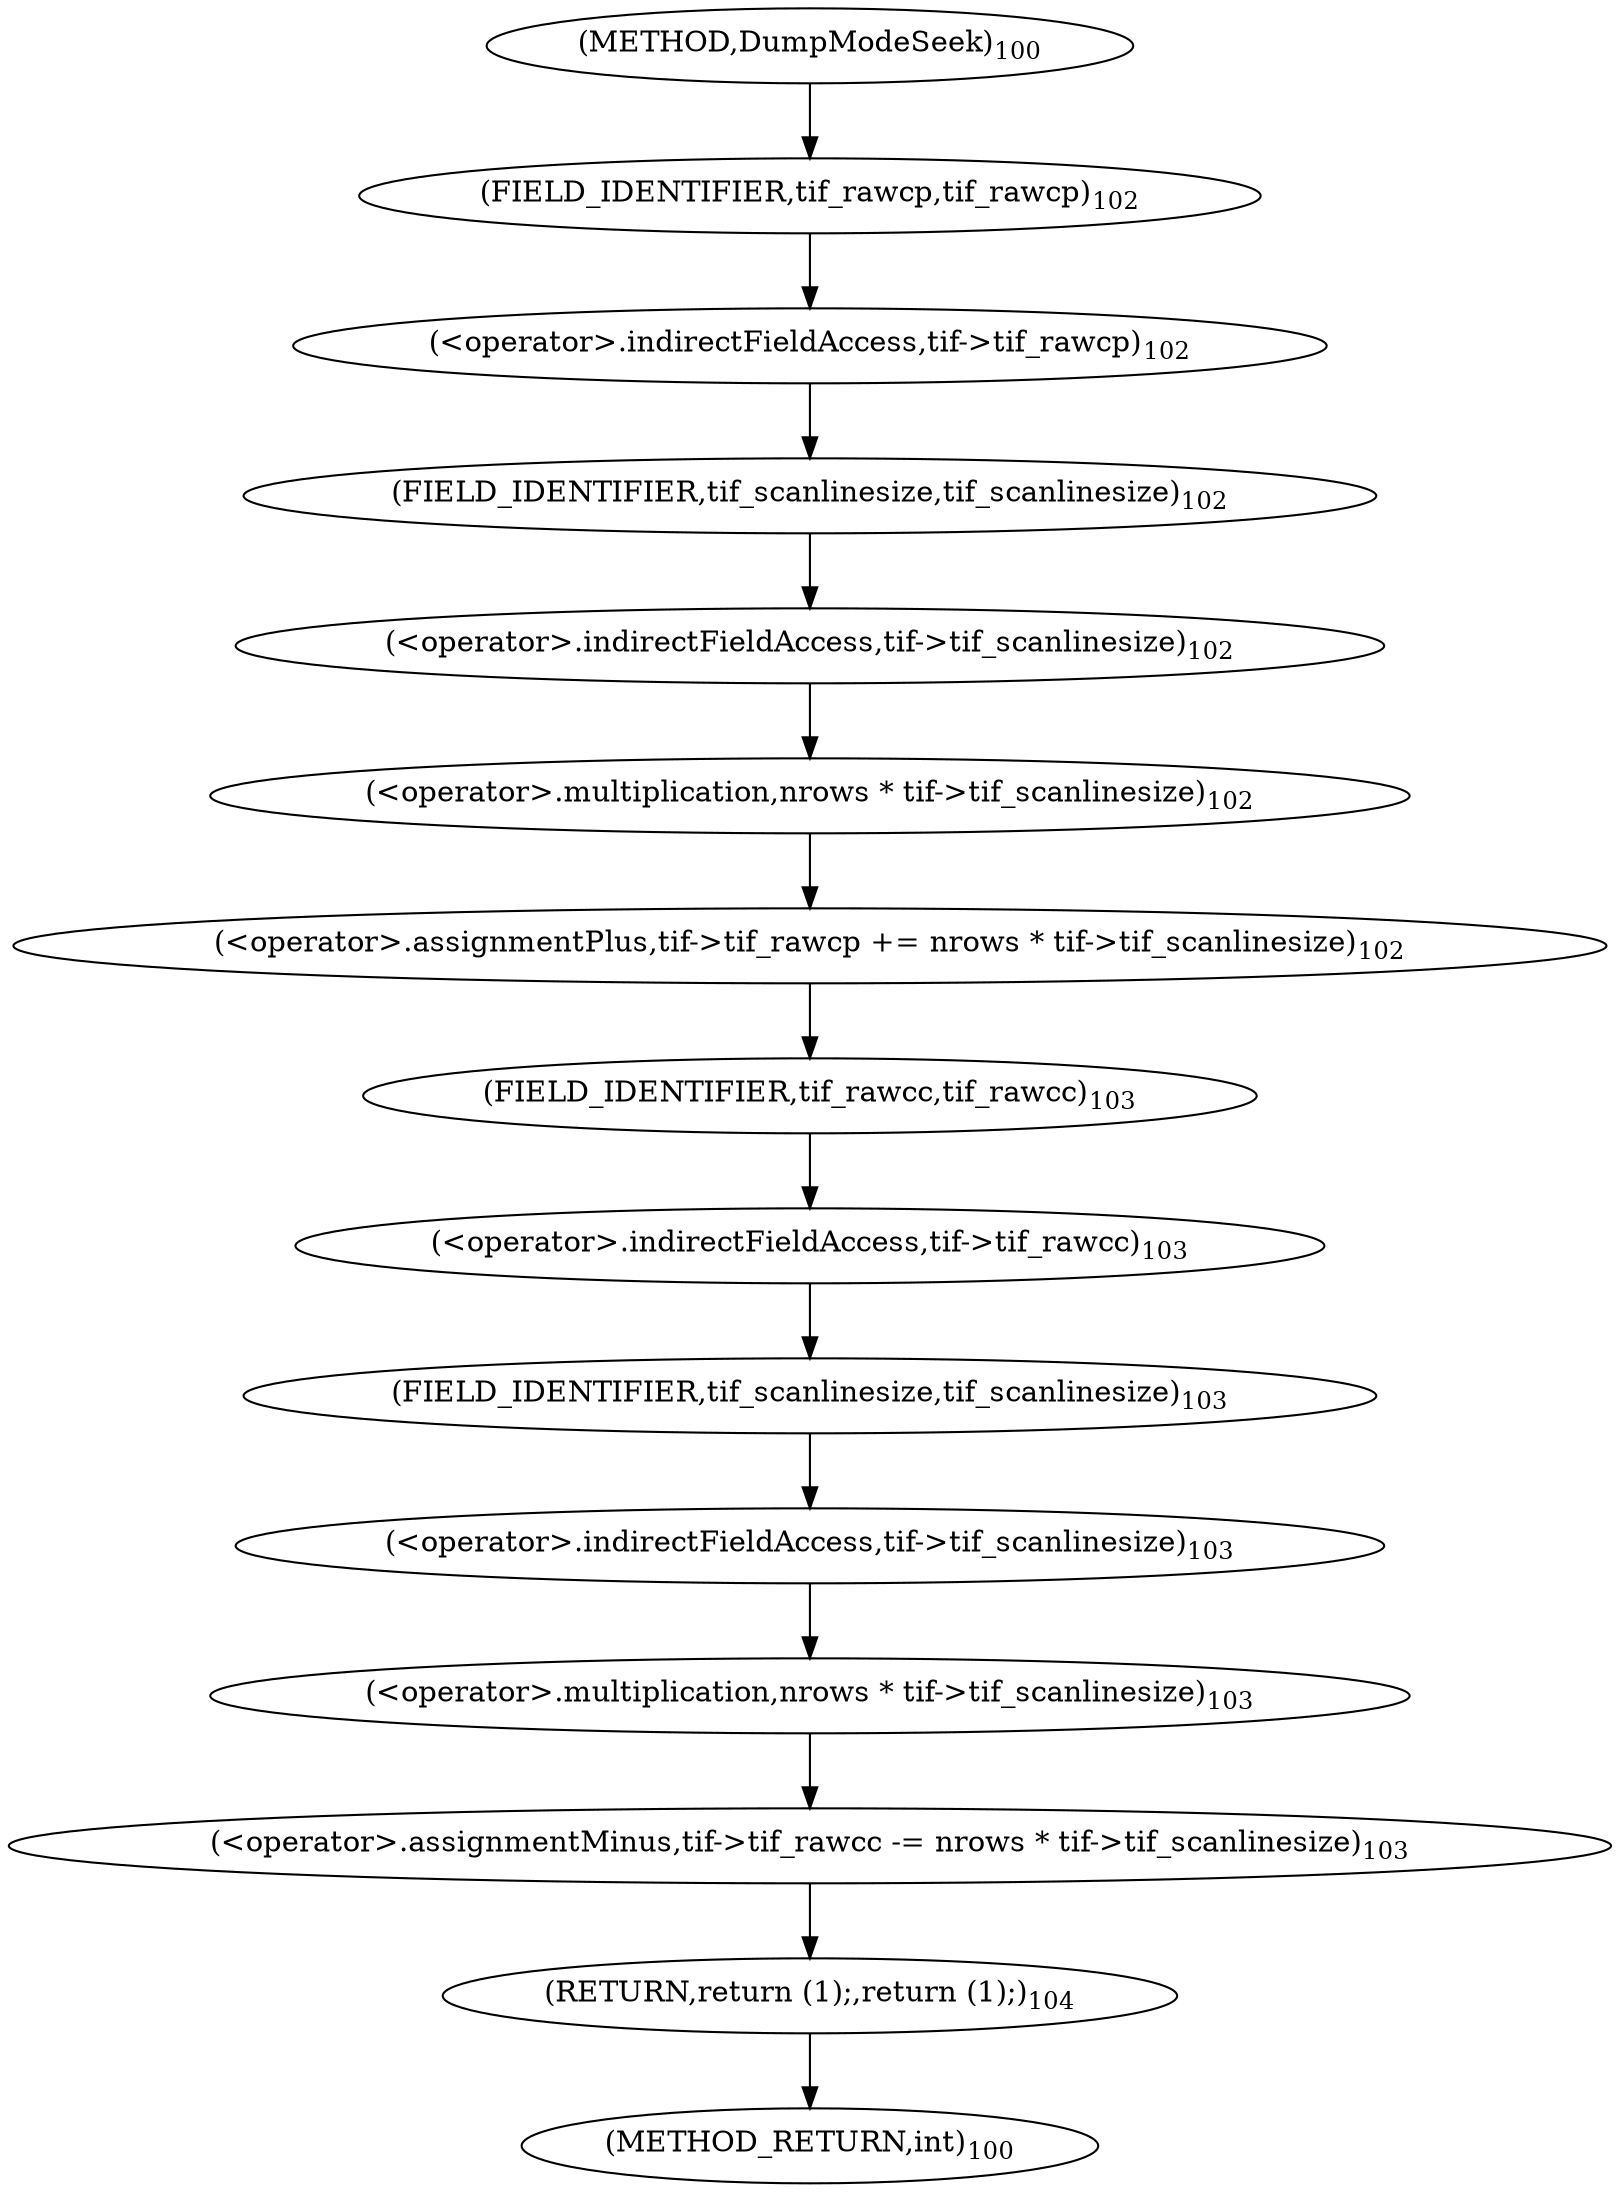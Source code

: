 digraph "DumpModeSeek" {  
"63840" [label = <(&lt;operator&gt;.assignmentPlus,tif-&gt;tif_rawcp += nrows * tif-&gt;tif_scanlinesize)<SUB>102</SUB>> ]
"63849" [label = <(&lt;operator&gt;.assignmentMinus,tif-&gt;tif_rawcc -= nrows * tif-&gt;tif_scanlinesize)<SUB>103</SUB>> ]
"63858" [label = <(RETURN,return (1);,return (1);)<SUB>104</SUB>> ]
"63841" [label = <(&lt;operator&gt;.indirectFieldAccess,tif-&gt;tif_rawcp)<SUB>102</SUB>> ]
"63844" [label = <(&lt;operator&gt;.multiplication,nrows * tif-&gt;tif_scanlinesize)<SUB>102</SUB>> ]
"63850" [label = <(&lt;operator&gt;.indirectFieldAccess,tif-&gt;tif_rawcc)<SUB>103</SUB>> ]
"63853" [label = <(&lt;operator&gt;.multiplication,nrows * tif-&gt;tif_scanlinesize)<SUB>103</SUB>> ]
"63843" [label = <(FIELD_IDENTIFIER,tif_rawcp,tif_rawcp)<SUB>102</SUB>> ]
"63846" [label = <(&lt;operator&gt;.indirectFieldAccess,tif-&gt;tif_scanlinesize)<SUB>102</SUB>> ]
"63852" [label = <(FIELD_IDENTIFIER,tif_rawcc,tif_rawcc)<SUB>103</SUB>> ]
"63855" [label = <(&lt;operator&gt;.indirectFieldAccess,tif-&gt;tif_scanlinesize)<SUB>103</SUB>> ]
"63848" [label = <(FIELD_IDENTIFIER,tif_scanlinesize,tif_scanlinesize)<SUB>102</SUB>> ]
"63857" [label = <(FIELD_IDENTIFIER,tif_scanlinesize,tif_scanlinesize)<SUB>103</SUB>> ]
"63836" [label = <(METHOD,DumpModeSeek)<SUB>100</SUB>> ]
"63860" [label = <(METHOD_RETURN,int)<SUB>100</SUB>> ]
  "63840" -> "63852" 
  "63849" -> "63858" 
  "63858" -> "63860" 
  "63841" -> "63848" 
  "63844" -> "63840" 
  "63850" -> "63857" 
  "63853" -> "63849" 
  "63843" -> "63841" 
  "63846" -> "63844" 
  "63852" -> "63850" 
  "63855" -> "63853" 
  "63848" -> "63846" 
  "63857" -> "63855" 
  "63836" -> "63843" 
}
